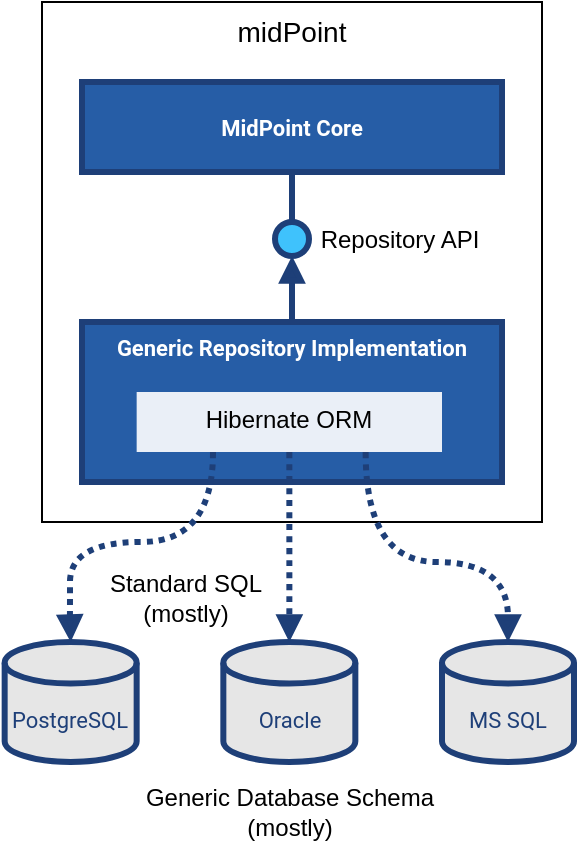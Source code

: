 <mxfile version="15.4.0" type="device"><diagram id="1NZoYNRlOgEyOMj9bsbE" name="Page-1"><mxGraphModel dx="525" dy="406" grid="1" gridSize="10" guides="1" tooltips="1" connect="1" arrows="1" fold="1" page="1" pageScale="1" pageWidth="827" pageHeight="1169" math="0" shadow="0"><root><mxCell id="0"/><mxCell id="1" parent="0"/><mxCell id="I5o1cF0Pt0GbNtjTurMj-1" value="&lt;font style=&quot;font-size: 14px&quot;&gt;midPoint&lt;/font&gt;" style="rounded=0;whiteSpace=wrap;html=1;verticalAlign=top;" vertex="1" parent="1"><mxGeometry x="60" y="50" width="250" height="260" as="geometry"/></mxCell><mxCell id="I5o1cF0Pt0GbNtjTurMj-2" value="MidPoint Core" style="rounded=0;whiteSpace=wrap;html=1;strokeWidth=3;perimeterSpacing=0;glass=0;strokeColor=#1E3F78;fillColor=#265DA6;fontFamily=Roboto;fontSource=https%3A%2F%2Ffonts.googleapis.com%2Fcss%3Ffamily%3DRoboto;fontColor=#FFFFFF;fontSize=11;fontStyle=1;spacing=2;" vertex="1" parent="1"><mxGeometry x="80" y="90" width="210" height="45" as="geometry"/></mxCell><mxCell id="I5o1cF0Pt0GbNtjTurMj-3" value="" style="ellipse;whiteSpace=wrap;html=1;aspect=fixed;rounded=0;glass=0;strokeColor=#1E3F78;strokeWidth=3;fillColor=#3FC2FC;" vertex="1" parent="1"><mxGeometry x="176.5" y="160" width="17" height="17" as="geometry"/></mxCell><mxCell id="I5o1cF0Pt0GbNtjTurMj-4" value="" style="endArrow=none;html=1;strokeWidth=3;strokeColor=#1E3F78;rounded=0;edgeStyle=orthogonalEdgeStyle;entryX=0.5;entryY=1;entryDx=0;entryDy=0;exitX=0.5;exitY=0;exitDx=0;exitDy=0;" edge="1" parent="1" source="I5o1cF0Pt0GbNtjTurMj-3" target="I5o1cF0Pt0GbNtjTurMj-2"><mxGeometry width="50" height="50" relative="1" as="geometry"><mxPoint x="185.83" y="160" as="sourcePoint"/><mxPoint x="465.83" y="310" as="targetPoint"/></mxGeometry></mxCell><mxCell id="I5o1cF0Pt0GbNtjTurMj-5" value="Repository API" style="text;html=1;strokeColor=none;fillColor=none;align=center;verticalAlign=middle;whiteSpace=wrap;rounded=0;" vertex="1" parent="1"><mxGeometry x="193.5" y="160.25" width="90" height="16.5" as="geometry"/></mxCell><mxCell id="I5o1cF0Pt0GbNtjTurMj-6" value="Generic Repository Implementation" style="rounded=0;whiteSpace=wrap;html=1;strokeWidth=3;perimeterSpacing=0;glass=0;strokeColor=#1E3F78;fillColor=#265DA6;fontFamily=Roboto;fontSource=https%3A%2F%2Ffonts.googleapis.com%2Fcss%3Ffamily%3DRoboto;fontColor=#FFFFFF;fontSize=11;fontStyle=1;spacing=2;verticalAlign=top;" vertex="1" parent="1"><mxGeometry x="80" y="210" width="210" height="80" as="geometry"/></mxCell><mxCell id="I5o1cF0Pt0GbNtjTurMj-7" value="" style="edgeStyle=elbowEdgeStyle;elbow=vertical;endArrow=block;html=1;fontFamily=Roboto;fontSource=https%3A%2F%2Ffonts.googleapis.com%2Fcss2%3Ffamily%3DRoboto%3Aital%2Cwght%401%2C300%26display%3Dswapp;fontSize=9;fontColor=#FFFFFF;strokeColor=#1E3F78;strokeWidth=3;endFill=1;rounded=0;exitX=0.5;exitY=0;exitDx=0;exitDy=0;entryX=0.5;entryY=1;entryDx=0;entryDy=0;" edge="1" parent="1" source="I5o1cF0Pt0GbNtjTurMj-6" target="I5o1cF0Pt0GbNtjTurMj-3"><mxGeometry width="50" height="50" relative="1" as="geometry"><mxPoint x="240" y="180" as="sourcePoint"/><mxPoint x="160" y="180" as="targetPoint"/></mxGeometry></mxCell><mxCell id="I5o1cF0Pt0GbNtjTurMj-9" value="Hibernate ORM" style="rounded=0;whiteSpace=wrap;html=1;strokeWidth=2;perimeterSpacing=0;glass=0;strokeColor=none;fillColor=#EAEFF7;verticalAlign=top;" vertex="1" parent="1"><mxGeometry x="107.33" y="245" width="152.67" height="30" as="geometry"/></mxCell><mxCell id="I5o1cF0Pt0GbNtjTurMj-10" value="PostgreSQL" style="shape=cylinder3;whiteSpace=wrap;html=1;boundedLbl=1;backgroundOutline=1;size=10.4;rounded=0;glass=0;fontFamily=Roboto;fontSource=https%3A%2F%2Ffonts.googleapis.com%2Fcss2%3Ffamily%3DRoboto%3Aital%2Cwght%401%2C300%26display%3Dswapp;fontSize=11;fontColor=#1E3F78;strokeColor=#1E3F78;strokeWidth=3;fillColor=#E6E6E6;align=center;sketch=0;shadow=0;" vertex="1" parent="1"><mxGeometry x="41.33" y="370" width="66" height="60" as="geometry"/></mxCell><mxCell id="I5o1cF0Pt0GbNtjTurMj-12" value="" style="curved=1;endArrow=block;html=1;strokeColor=#1E3F78;strokeWidth=3;endFill=1;dashed=1;dashPattern=1 1;rounded=0;edgeStyle=orthogonalEdgeStyle;exitX=0.25;exitY=1;exitDx=0;exitDy=0;entryX=0.5;entryY=0;entryDx=0;entryDy=0;entryPerimeter=0;" edge="1" parent="1" source="I5o1cF0Pt0GbNtjTurMj-9" target="I5o1cF0Pt0GbNtjTurMj-10"><mxGeometry width="50" height="50" relative="1" as="geometry"><mxPoint x="240" y="250" as="sourcePoint"/><mxPoint x="290" y="200" as="targetPoint"/><Array as="points"><mxPoint x="146" y="320"/><mxPoint x="74" y="320"/><mxPoint x="74" y="360"/></Array></mxGeometry></mxCell><mxCell id="I5o1cF0Pt0GbNtjTurMj-13" value="Oracle" style="shape=cylinder3;whiteSpace=wrap;html=1;boundedLbl=1;backgroundOutline=1;size=10.4;rounded=0;glass=0;fontFamily=Roboto;fontSource=https%3A%2F%2Ffonts.googleapis.com%2Fcss2%3Ffamily%3DRoboto%3Aital%2Cwght%401%2C300%26display%3Dswapp;fontSize=11;fontColor=#1E3F78;strokeColor=#1E3F78;strokeWidth=3;fillColor=#E6E6E6;align=center;sketch=0;shadow=0;" vertex="1" parent="1"><mxGeometry x="150.67" y="370" width="66" height="60" as="geometry"/></mxCell><mxCell id="I5o1cF0Pt0GbNtjTurMj-14" value="" style="curved=1;endArrow=block;html=1;strokeColor=#1E3F78;strokeWidth=3;endFill=1;dashed=1;dashPattern=1 1;rounded=0;edgeStyle=orthogonalEdgeStyle;exitX=0.5;exitY=1;exitDx=0;exitDy=0;entryX=0.5;entryY=0;entryDx=0;entryDy=0;entryPerimeter=0;" edge="1" parent="1" source="I5o1cF0Pt0GbNtjTurMj-9" target="I5o1cF0Pt0GbNtjTurMj-13"><mxGeometry width="50" height="50" relative="1" as="geometry"><mxPoint x="155.497" y="285" as="sourcePoint"/><mxPoint x="84.33" y="370" as="targetPoint"/><Array as="points"><mxPoint x="184" y="330"/><mxPoint x="184" y="360"/></Array></mxGeometry></mxCell><mxCell id="I5o1cF0Pt0GbNtjTurMj-15" value="MS SQL" style="shape=cylinder3;whiteSpace=wrap;html=1;boundedLbl=1;backgroundOutline=1;size=10.4;rounded=0;glass=0;fontFamily=Roboto;fontSource=https%3A%2F%2Ffonts.googleapis.com%2Fcss2%3Ffamily%3DRoboto%3Aital%2Cwght%401%2C300%26display%3Dswapp;fontSize=11;fontColor=#1E3F78;strokeColor=#1E3F78;strokeWidth=3;fillColor=#E6E6E6;align=center;sketch=0;shadow=0;" vertex="1" parent="1"><mxGeometry x="260" y="370" width="66" height="60" as="geometry"/></mxCell><mxCell id="I5o1cF0Pt0GbNtjTurMj-16" value="" style="curved=1;endArrow=block;html=1;strokeColor=#1E3F78;strokeWidth=3;endFill=1;dashed=1;dashPattern=1 1;rounded=0;edgeStyle=orthogonalEdgeStyle;exitX=0.75;exitY=1;exitDx=0;exitDy=0;entryX=0.5;entryY=0;entryDx=0;entryDy=0;entryPerimeter=0;" edge="1" parent="1" source="I5o1cF0Pt0GbNtjTurMj-9" target="I5o1cF0Pt0GbNtjTurMj-15"><mxGeometry width="50" height="50" relative="1" as="geometry"><mxPoint x="155.497" y="285" as="sourcePoint"/><mxPoint x="84.33" y="370" as="targetPoint"/><Array as="points"><mxPoint x="222" y="330"/><mxPoint x="293" y="330"/></Array></mxGeometry></mxCell><mxCell id="I5o1cF0Pt0GbNtjTurMj-17" value="Standard SQL&lt;br&gt;(mostly)" style="text;html=1;strokeColor=none;fillColor=none;align=center;verticalAlign=middle;whiteSpace=wrap;rounded=0;" vertex="1" parent="1"><mxGeometry x="86.5" y="340" width="90" height="16.5" as="geometry"/></mxCell><mxCell id="I5o1cF0Pt0GbNtjTurMj-19" value="Generic Database Schema&lt;br&gt;(mostly)" style="text;html=1;strokeColor=none;fillColor=none;align=center;verticalAlign=middle;whiteSpace=wrap;rounded=0;" vertex="1" parent="1"><mxGeometry x="98.67" y="440" width="170" height="30" as="geometry"/></mxCell></root></mxGraphModel></diagram></mxfile>